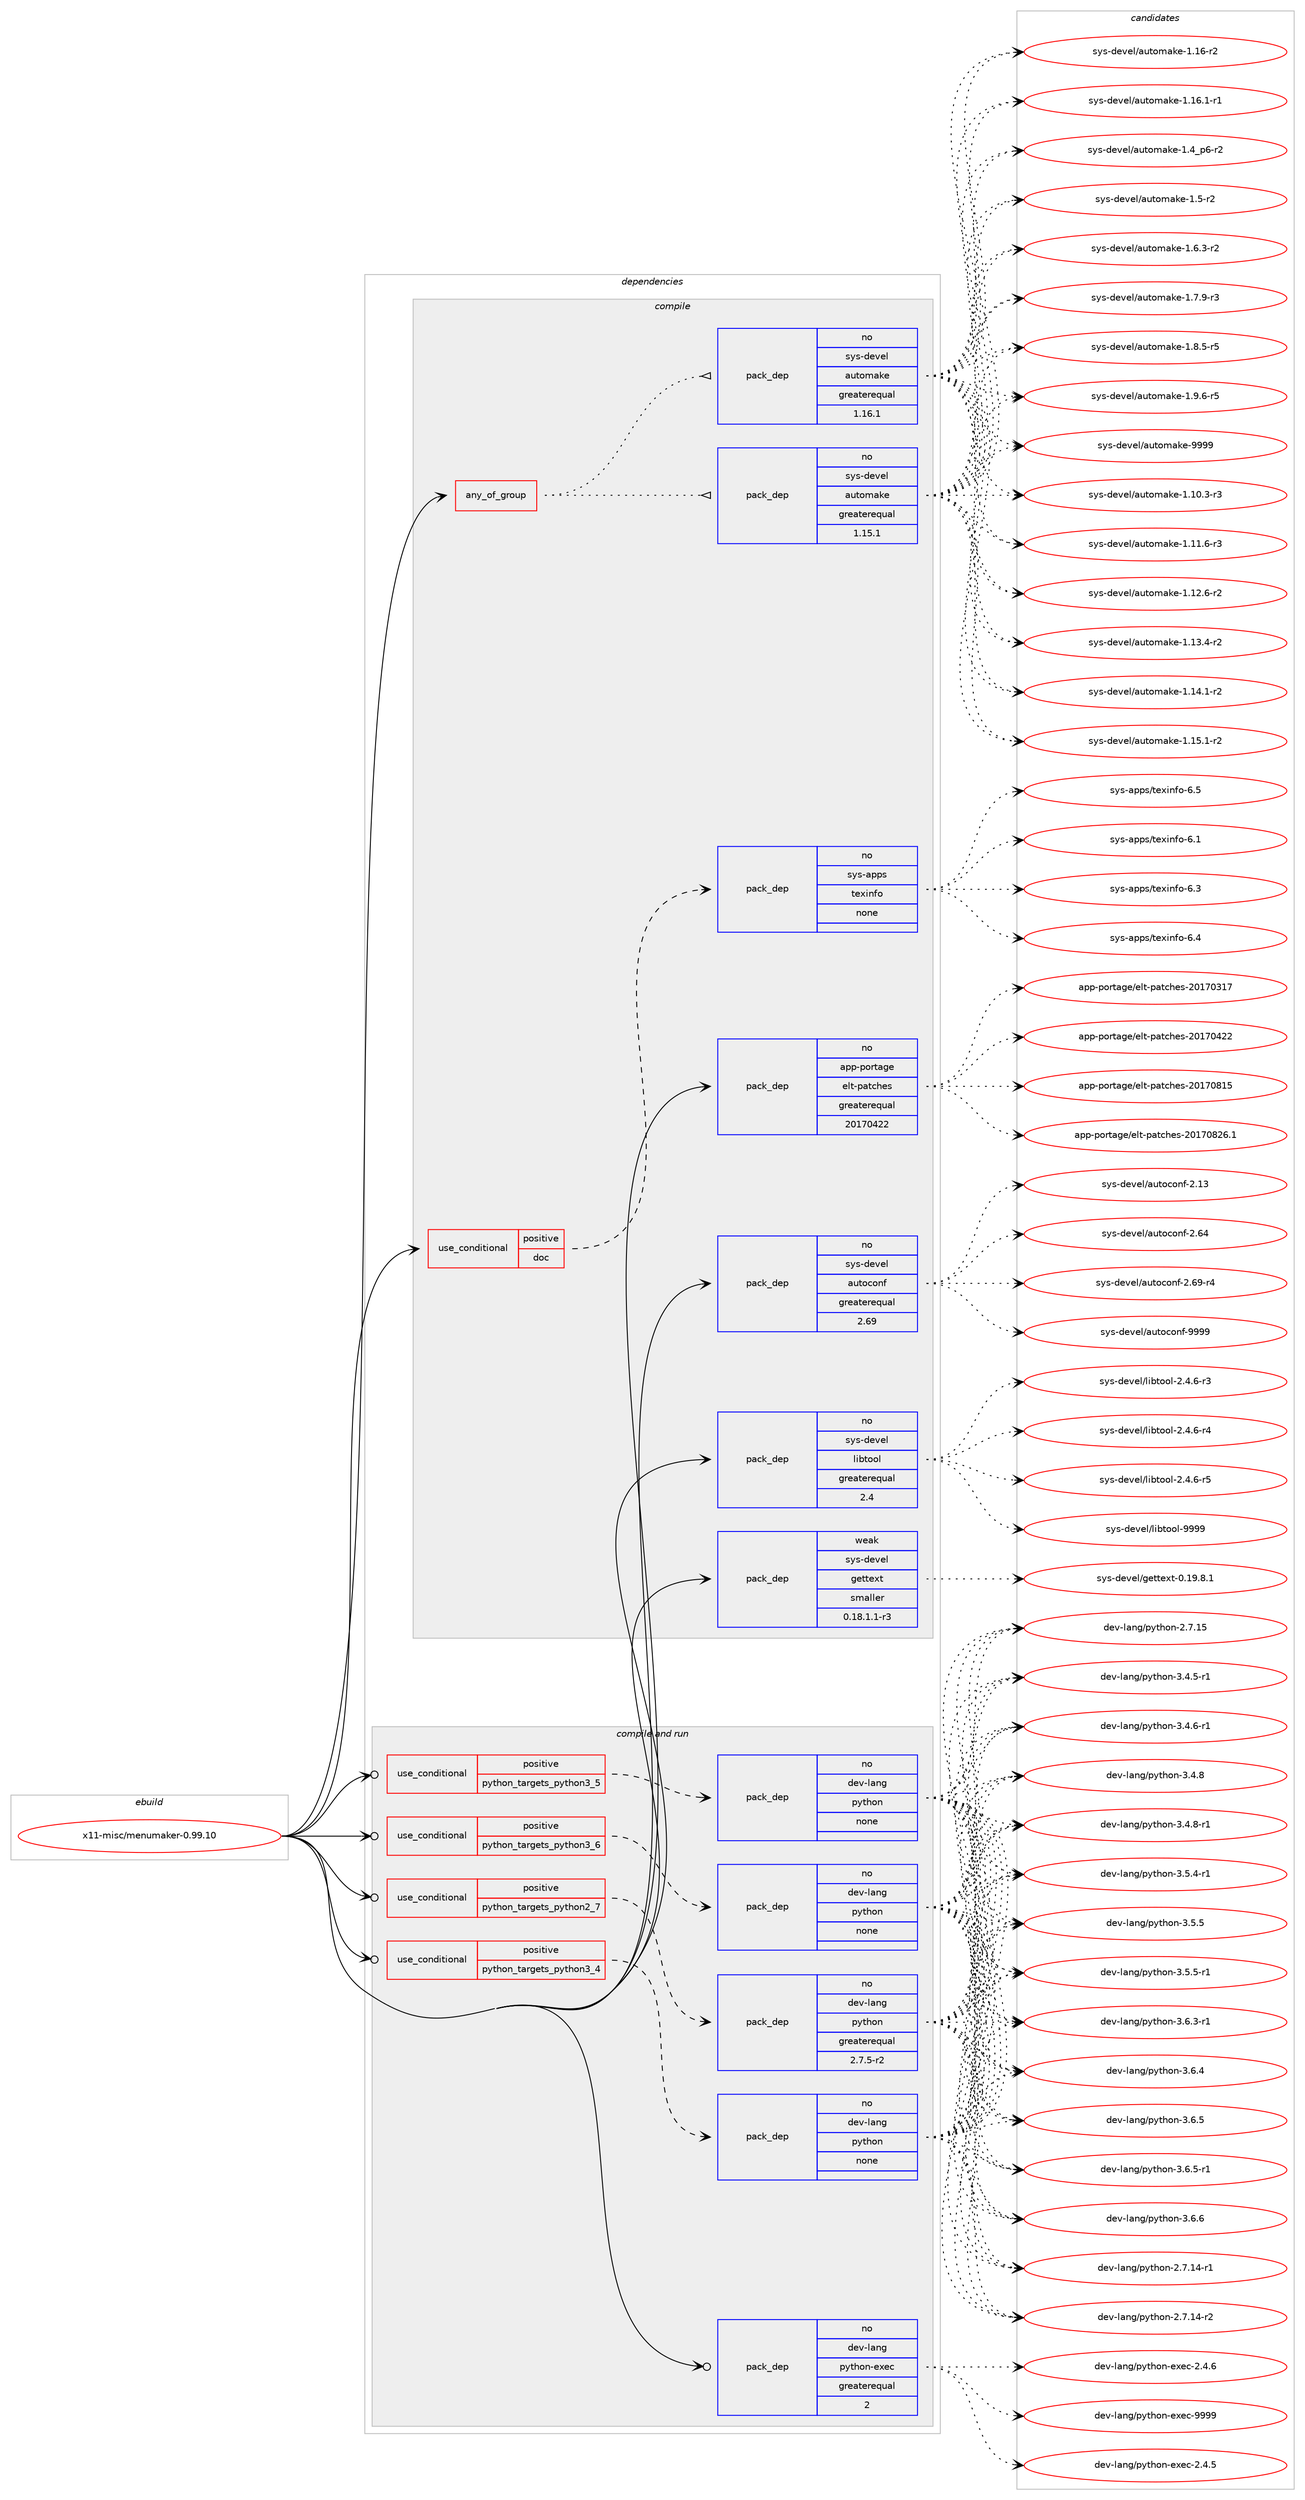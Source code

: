 digraph prolog {

# *************
# Graph options
# *************

newrank=true;
concentrate=true;
compound=true;
graph [rankdir=LR,fontname=Helvetica,fontsize=10,ranksep=1.5];#, ranksep=2.5, nodesep=0.2];
edge  [arrowhead=vee];
node  [fontname=Helvetica,fontsize=10];

# **********
# The ebuild
# **********

subgraph cluster_leftcol {
color=gray;
rank=same;
label=<<i>ebuild</i>>;
id [label="x11-misc/menumaker-0.99.10", color=red, width=4, href="../x11-misc/menumaker-0.99.10.svg"];
}

# ****************
# The dependencies
# ****************

subgraph cluster_midcol {
color=gray;
label=<<i>dependencies</i>>;
subgraph cluster_compile {
fillcolor="#eeeeee";
style=filled;
label=<<i>compile</i>>;
subgraph any145 {
dependency10034 [label=<<TABLE BORDER="0" CELLBORDER="1" CELLSPACING="0" CELLPADDING="4"><TR><TD CELLPADDING="10">any_of_group</TD></TR></TABLE>>, shape=none, color=red];subgraph pack7784 {
dependency10035 [label=<<TABLE BORDER="0" CELLBORDER="1" CELLSPACING="0" CELLPADDING="4" WIDTH="220"><TR><TD ROWSPAN="6" CELLPADDING="30">pack_dep</TD></TR><TR><TD WIDTH="110">no</TD></TR><TR><TD>sys-devel</TD></TR><TR><TD>automake</TD></TR><TR><TD>greaterequal</TD></TR><TR><TD>1.16.1</TD></TR></TABLE>>, shape=none, color=blue];
}
dependency10034:e -> dependency10035:w [weight=20,style="dotted",arrowhead="oinv"];
subgraph pack7785 {
dependency10036 [label=<<TABLE BORDER="0" CELLBORDER="1" CELLSPACING="0" CELLPADDING="4" WIDTH="220"><TR><TD ROWSPAN="6" CELLPADDING="30">pack_dep</TD></TR><TR><TD WIDTH="110">no</TD></TR><TR><TD>sys-devel</TD></TR><TR><TD>automake</TD></TR><TR><TD>greaterequal</TD></TR><TR><TD>1.15.1</TD></TR></TABLE>>, shape=none, color=blue];
}
dependency10034:e -> dependency10036:w [weight=20,style="dotted",arrowhead="oinv"];
}
id:e -> dependency10034:w [weight=20,style="solid",arrowhead="vee"];
subgraph cond2091 {
dependency10037 [label=<<TABLE BORDER="0" CELLBORDER="1" CELLSPACING="0" CELLPADDING="4"><TR><TD ROWSPAN="3" CELLPADDING="10">use_conditional</TD></TR><TR><TD>positive</TD></TR><TR><TD>doc</TD></TR></TABLE>>, shape=none, color=red];
subgraph pack7786 {
dependency10038 [label=<<TABLE BORDER="0" CELLBORDER="1" CELLSPACING="0" CELLPADDING="4" WIDTH="220"><TR><TD ROWSPAN="6" CELLPADDING="30">pack_dep</TD></TR><TR><TD WIDTH="110">no</TD></TR><TR><TD>sys-apps</TD></TR><TR><TD>texinfo</TD></TR><TR><TD>none</TD></TR><TR><TD></TD></TR></TABLE>>, shape=none, color=blue];
}
dependency10037:e -> dependency10038:w [weight=20,style="dashed",arrowhead="vee"];
}
id:e -> dependency10037:w [weight=20,style="solid",arrowhead="vee"];
subgraph pack7787 {
dependency10039 [label=<<TABLE BORDER="0" CELLBORDER="1" CELLSPACING="0" CELLPADDING="4" WIDTH="220"><TR><TD ROWSPAN="6" CELLPADDING="30">pack_dep</TD></TR><TR><TD WIDTH="110">no</TD></TR><TR><TD>app-portage</TD></TR><TR><TD>elt-patches</TD></TR><TR><TD>greaterequal</TD></TR><TR><TD>20170422</TD></TR></TABLE>>, shape=none, color=blue];
}
id:e -> dependency10039:w [weight=20,style="solid",arrowhead="vee"];
subgraph pack7788 {
dependency10040 [label=<<TABLE BORDER="0" CELLBORDER="1" CELLSPACING="0" CELLPADDING="4" WIDTH="220"><TR><TD ROWSPAN="6" CELLPADDING="30">pack_dep</TD></TR><TR><TD WIDTH="110">no</TD></TR><TR><TD>sys-devel</TD></TR><TR><TD>autoconf</TD></TR><TR><TD>greaterequal</TD></TR><TR><TD>2.69</TD></TR></TABLE>>, shape=none, color=blue];
}
id:e -> dependency10040:w [weight=20,style="solid",arrowhead="vee"];
subgraph pack7789 {
dependency10041 [label=<<TABLE BORDER="0" CELLBORDER="1" CELLSPACING="0" CELLPADDING="4" WIDTH="220"><TR><TD ROWSPAN="6" CELLPADDING="30">pack_dep</TD></TR><TR><TD WIDTH="110">no</TD></TR><TR><TD>sys-devel</TD></TR><TR><TD>libtool</TD></TR><TR><TD>greaterequal</TD></TR><TR><TD>2.4</TD></TR></TABLE>>, shape=none, color=blue];
}
id:e -> dependency10041:w [weight=20,style="solid",arrowhead="vee"];
subgraph pack7790 {
dependency10042 [label=<<TABLE BORDER="0" CELLBORDER="1" CELLSPACING="0" CELLPADDING="4" WIDTH="220"><TR><TD ROWSPAN="6" CELLPADDING="30">pack_dep</TD></TR><TR><TD WIDTH="110">weak</TD></TR><TR><TD>sys-devel</TD></TR><TR><TD>gettext</TD></TR><TR><TD>smaller</TD></TR><TR><TD>0.18.1.1-r3</TD></TR></TABLE>>, shape=none, color=blue];
}
id:e -> dependency10042:w [weight=20,style="solid",arrowhead="vee"];
}
subgraph cluster_compileandrun {
fillcolor="#eeeeee";
style=filled;
label=<<i>compile and run</i>>;
subgraph cond2092 {
dependency10043 [label=<<TABLE BORDER="0" CELLBORDER="1" CELLSPACING="0" CELLPADDING="4"><TR><TD ROWSPAN="3" CELLPADDING="10">use_conditional</TD></TR><TR><TD>positive</TD></TR><TR><TD>python_targets_python2_7</TD></TR></TABLE>>, shape=none, color=red];
subgraph pack7791 {
dependency10044 [label=<<TABLE BORDER="0" CELLBORDER="1" CELLSPACING="0" CELLPADDING="4" WIDTH="220"><TR><TD ROWSPAN="6" CELLPADDING="30">pack_dep</TD></TR><TR><TD WIDTH="110">no</TD></TR><TR><TD>dev-lang</TD></TR><TR><TD>python</TD></TR><TR><TD>greaterequal</TD></TR><TR><TD>2.7.5-r2</TD></TR></TABLE>>, shape=none, color=blue];
}
dependency10043:e -> dependency10044:w [weight=20,style="dashed",arrowhead="vee"];
}
id:e -> dependency10043:w [weight=20,style="solid",arrowhead="odotvee"];
subgraph cond2093 {
dependency10045 [label=<<TABLE BORDER="0" CELLBORDER="1" CELLSPACING="0" CELLPADDING="4"><TR><TD ROWSPAN="3" CELLPADDING="10">use_conditional</TD></TR><TR><TD>positive</TD></TR><TR><TD>python_targets_python3_4</TD></TR></TABLE>>, shape=none, color=red];
subgraph pack7792 {
dependency10046 [label=<<TABLE BORDER="0" CELLBORDER="1" CELLSPACING="0" CELLPADDING="4" WIDTH="220"><TR><TD ROWSPAN="6" CELLPADDING="30">pack_dep</TD></TR><TR><TD WIDTH="110">no</TD></TR><TR><TD>dev-lang</TD></TR><TR><TD>python</TD></TR><TR><TD>none</TD></TR><TR><TD></TD></TR></TABLE>>, shape=none, color=blue];
}
dependency10045:e -> dependency10046:w [weight=20,style="dashed",arrowhead="vee"];
}
id:e -> dependency10045:w [weight=20,style="solid",arrowhead="odotvee"];
subgraph cond2094 {
dependency10047 [label=<<TABLE BORDER="0" CELLBORDER="1" CELLSPACING="0" CELLPADDING="4"><TR><TD ROWSPAN="3" CELLPADDING="10">use_conditional</TD></TR><TR><TD>positive</TD></TR><TR><TD>python_targets_python3_5</TD></TR></TABLE>>, shape=none, color=red];
subgraph pack7793 {
dependency10048 [label=<<TABLE BORDER="0" CELLBORDER="1" CELLSPACING="0" CELLPADDING="4" WIDTH="220"><TR><TD ROWSPAN="6" CELLPADDING="30">pack_dep</TD></TR><TR><TD WIDTH="110">no</TD></TR><TR><TD>dev-lang</TD></TR><TR><TD>python</TD></TR><TR><TD>none</TD></TR><TR><TD></TD></TR></TABLE>>, shape=none, color=blue];
}
dependency10047:e -> dependency10048:w [weight=20,style="dashed",arrowhead="vee"];
}
id:e -> dependency10047:w [weight=20,style="solid",arrowhead="odotvee"];
subgraph cond2095 {
dependency10049 [label=<<TABLE BORDER="0" CELLBORDER="1" CELLSPACING="0" CELLPADDING="4"><TR><TD ROWSPAN="3" CELLPADDING="10">use_conditional</TD></TR><TR><TD>positive</TD></TR><TR><TD>python_targets_python3_6</TD></TR></TABLE>>, shape=none, color=red];
subgraph pack7794 {
dependency10050 [label=<<TABLE BORDER="0" CELLBORDER="1" CELLSPACING="0" CELLPADDING="4" WIDTH="220"><TR><TD ROWSPAN="6" CELLPADDING="30">pack_dep</TD></TR><TR><TD WIDTH="110">no</TD></TR><TR><TD>dev-lang</TD></TR><TR><TD>python</TD></TR><TR><TD>none</TD></TR><TR><TD></TD></TR></TABLE>>, shape=none, color=blue];
}
dependency10049:e -> dependency10050:w [weight=20,style="dashed",arrowhead="vee"];
}
id:e -> dependency10049:w [weight=20,style="solid",arrowhead="odotvee"];
subgraph pack7795 {
dependency10051 [label=<<TABLE BORDER="0" CELLBORDER="1" CELLSPACING="0" CELLPADDING="4" WIDTH="220"><TR><TD ROWSPAN="6" CELLPADDING="30">pack_dep</TD></TR><TR><TD WIDTH="110">no</TD></TR><TR><TD>dev-lang</TD></TR><TR><TD>python-exec</TD></TR><TR><TD>greaterequal</TD></TR><TR><TD>2</TD></TR></TABLE>>, shape=none, color=blue];
}
id:e -> dependency10051:w [weight=20,style="solid",arrowhead="odotvee"];
}
subgraph cluster_run {
fillcolor="#eeeeee";
style=filled;
label=<<i>run</i>>;
}
}

# **************
# The candidates
# **************

subgraph cluster_choices {
rank=same;
color=gray;
label=<<i>candidates</i>>;

subgraph choice7784 {
color=black;
nodesep=1;
choice11512111545100101118101108479711711611110997107101454946494846514511451 [label="sys-devel/automake-1.10.3-r3", color=red, width=4,href="../sys-devel/automake-1.10.3-r3.svg"];
choice11512111545100101118101108479711711611110997107101454946494946544511451 [label="sys-devel/automake-1.11.6-r3", color=red, width=4,href="../sys-devel/automake-1.11.6-r3.svg"];
choice11512111545100101118101108479711711611110997107101454946495046544511450 [label="sys-devel/automake-1.12.6-r2", color=red, width=4,href="../sys-devel/automake-1.12.6-r2.svg"];
choice11512111545100101118101108479711711611110997107101454946495146524511450 [label="sys-devel/automake-1.13.4-r2", color=red, width=4,href="../sys-devel/automake-1.13.4-r2.svg"];
choice11512111545100101118101108479711711611110997107101454946495246494511450 [label="sys-devel/automake-1.14.1-r2", color=red, width=4,href="../sys-devel/automake-1.14.1-r2.svg"];
choice11512111545100101118101108479711711611110997107101454946495346494511450 [label="sys-devel/automake-1.15.1-r2", color=red, width=4,href="../sys-devel/automake-1.15.1-r2.svg"];
choice1151211154510010111810110847971171161111099710710145494649544511450 [label="sys-devel/automake-1.16-r2", color=red, width=4,href="../sys-devel/automake-1.16-r2.svg"];
choice11512111545100101118101108479711711611110997107101454946495446494511449 [label="sys-devel/automake-1.16.1-r1", color=red, width=4,href="../sys-devel/automake-1.16.1-r1.svg"];
choice115121115451001011181011084797117116111109971071014549465295112544511450 [label="sys-devel/automake-1.4_p6-r2", color=red, width=4,href="../sys-devel/automake-1.4_p6-r2.svg"];
choice11512111545100101118101108479711711611110997107101454946534511450 [label="sys-devel/automake-1.5-r2", color=red, width=4,href="../sys-devel/automake-1.5-r2.svg"];
choice115121115451001011181011084797117116111109971071014549465446514511450 [label="sys-devel/automake-1.6.3-r2", color=red, width=4,href="../sys-devel/automake-1.6.3-r2.svg"];
choice115121115451001011181011084797117116111109971071014549465546574511451 [label="sys-devel/automake-1.7.9-r3", color=red, width=4,href="../sys-devel/automake-1.7.9-r3.svg"];
choice115121115451001011181011084797117116111109971071014549465646534511453 [label="sys-devel/automake-1.8.5-r5", color=red, width=4,href="../sys-devel/automake-1.8.5-r5.svg"];
choice115121115451001011181011084797117116111109971071014549465746544511453 [label="sys-devel/automake-1.9.6-r5", color=red, width=4,href="../sys-devel/automake-1.9.6-r5.svg"];
choice115121115451001011181011084797117116111109971071014557575757 [label="sys-devel/automake-9999", color=red, width=4,href="../sys-devel/automake-9999.svg"];
dependency10035:e -> choice11512111545100101118101108479711711611110997107101454946494846514511451:w [style=dotted,weight="100"];
dependency10035:e -> choice11512111545100101118101108479711711611110997107101454946494946544511451:w [style=dotted,weight="100"];
dependency10035:e -> choice11512111545100101118101108479711711611110997107101454946495046544511450:w [style=dotted,weight="100"];
dependency10035:e -> choice11512111545100101118101108479711711611110997107101454946495146524511450:w [style=dotted,weight="100"];
dependency10035:e -> choice11512111545100101118101108479711711611110997107101454946495246494511450:w [style=dotted,weight="100"];
dependency10035:e -> choice11512111545100101118101108479711711611110997107101454946495346494511450:w [style=dotted,weight="100"];
dependency10035:e -> choice1151211154510010111810110847971171161111099710710145494649544511450:w [style=dotted,weight="100"];
dependency10035:e -> choice11512111545100101118101108479711711611110997107101454946495446494511449:w [style=dotted,weight="100"];
dependency10035:e -> choice115121115451001011181011084797117116111109971071014549465295112544511450:w [style=dotted,weight="100"];
dependency10035:e -> choice11512111545100101118101108479711711611110997107101454946534511450:w [style=dotted,weight="100"];
dependency10035:e -> choice115121115451001011181011084797117116111109971071014549465446514511450:w [style=dotted,weight="100"];
dependency10035:e -> choice115121115451001011181011084797117116111109971071014549465546574511451:w [style=dotted,weight="100"];
dependency10035:e -> choice115121115451001011181011084797117116111109971071014549465646534511453:w [style=dotted,weight="100"];
dependency10035:e -> choice115121115451001011181011084797117116111109971071014549465746544511453:w [style=dotted,weight="100"];
dependency10035:e -> choice115121115451001011181011084797117116111109971071014557575757:w [style=dotted,weight="100"];
}
subgraph choice7785 {
color=black;
nodesep=1;
choice11512111545100101118101108479711711611110997107101454946494846514511451 [label="sys-devel/automake-1.10.3-r3", color=red, width=4,href="../sys-devel/automake-1.10.3-r3.svg"];
choice11512111545100101118101108479711711611110997107101454946494946544511451 [label="sys-devel/automake-1.11.6-r3", color=red, width=4,href="../sys-devel/automake-1.11.6-r3.svg"];
choice11512111545100101118101108479711711611110997107101454946495046544511450 [label="sys-devel/automake-1.12.6-r2", color=red, width=4,href="../sys-devel/automake-1.12.6-r2.svg"];
choice11512111545100101118101108479711711611110997107101454946495146524511450 [label="sys-devel/automake-1.13.4-r2", color=red, width=4,href="../sys-devel/automake-1.13.4-r2.svg"];
choice11512111545100101118101108479711711611110997107101454946495246494511450 [label="sys-devel/automake-1.14.1-r2", color=red, width=4,href="../sys-devel/automake-1.14.1-r2.svg"];
choice11512111545100101118101108479711711611110997107101454946495346494511450 [label="sys-devel/automake-1.15.1-r2", color=red, width=4,href="../sys-devel/automake-1.15.1-r2.svg"];
choice1151211154510010111810110847971171161111099710710145494649544511450 [label="sys-devel/automake-1.16-r2", color=red, width=4,href="../sys-devel/automake-1.16-r2.svg"];
choice11512111545100101118101108479711711611110997107101454946495446494511449 [label="sys-devel/automake-1.16.1-r1", color=red, width=4,href="../sys-devel/automake-1.16.1-r1.svg"];
choice115121115451001011181011084797117116111109971071014549465295112544511450 [label="sys-devel/automake-1.4_p6-r2", color=red, width=4,href="../sys-devel/automake-1.4_p6-r2.svg"];
choice11512111545100101118101108479711711611110997107101454946534511450 [label="sys-devel/automake-1.5-r2", color=red, width=4,href="../sys-devel/automake-1.5-r2.svg"];
choice115121115451001011181011084797117116111109971071014549465446514511450 [label="sys-devel/automake-1.6.3-r2", color=red, width=4,href="../sys-devel/automake-1.6.3-r2.svg"];
choice115121115451001011181011084797117116111109971071014549465546574511451 [label="sys-devel/automake-1.7.9-r3", color=red, width=4,href="../sys-devel/automake-1.7.9-r3.svg"];
choice115121115451001011181011084797117116111109971071014549465646534511453 [label="sys-devel/automake-1.8.5-r5", color=red, width=4,href="../sys-devel/automake-1.8.5-r5.svg"];
choice115121115451001011181011084797117116111109971071014549465746544511453 [label="sys-devel/automake-1.9.6-r5", color=red, width=4,href="../sys-devel/automake-1.9.6-r5.svg"];
choice115121115451001011181011084797117116111109971071014557575757 [label="sys-devel/automake-9999", color=red, width=4,href="../sys-devel/automake-9999.svg"];
dependency10036:e -> choice11512111545100101118101108479711711611110997107101454946494846514511451:w [style=dotted,weight="100"];
dependency10036:e -> choice11512111545100101118101108479711711611110997107101454946494946544511451:w [style=dotted,weight="100"];
dependency10036:e -> choice11512111545100101118101108479711711611110997107101454946495046544511450:w [style=dotted,weight="100"];
dependency10036:e -> choice11512111545100101118101108479711711611110997107101454946495146524511450:w [style=dotted,weight="100"];
dependency10036:e -> choice11512111545100101118101108479711711611110997107101454946495246494511450:w [style=dotted,weight="100"];
dependency10036:e -> choice11512111545100101118101108479711711611110997107101454946495346494511450:w [style=dotted,weight="100"];
dependency10036:e -> choice1151211154510010111810110847971171161111099710710145494649544511450:w [style=dotted,weight="100"];
dependency10036:e -> choice11512111545100101118101108479711711611110997107101454946495446494511449:w [style=dotted,weight="100"];
dependency10036:e -> choice115121115451001011181011084797117116111109971071014549465295112544511450:w [style=dotted,weight="100"];
dependency10036:e -> choice11512111545100101118101108479711711611110997107101454946534511450:w [style=dotted,weight="100"];
dependency10036:e -> choice115121115451001011181011084797117116111109971071014549465446514511450:w [style=dotted,weight="100"];
dependency10036:e -> choice115121115451001011181011084797117116111109971071014549465546574511451:w [style=dotted,weight="100"];
dependency10036:e -> choice115121115451001011181011084797117116111109971071014549465646534511453:w [style=dotted,weight="100"];
dependency10036:e -> choice115121115451001011181011084797117116111109971071014549465746544511453:w [style=dotted,weight="100"];
dependency10036:e -> choice115121115451001011181011084797117116111109971071014557575757:w [style=dotted,weight="100"];
}
subgraph choice7786 {
color=black;
nodesep=1;
choice11512111545971121121154711610112010511010211145544649 [label="sys-apps/texinfo-6.1", color=red, width=4,href="../sys-apps/texinfo-6.1.svg"];
choice11512111545971121121154711610112010511010211145544651 [label="sys-apps/texinfo-6.3", color=red, width=4,href="../sys-apps/texinfo-6.3.svg"];
choice11512111545971121121154711610112010511010211145544652 [label="sys-apps/texinfo-6.4", color=red, width=4,href="../sys-apps/texinfo-6.4.svg"];
choice11512111545971121121154711610112010511010211145544653 [label="sys-apps/texinfo-6.5", color=red, width=4,href="../sys-apps/texinfo-6.5.svg"];
dependency10038:e -> choice11512111545971121121154711610112010511010211145544649:w [style=dotted,weight="100"];
dependency10038:e -> choice11512111545971121121154711610112010511010211145544651:w [style=dotted,weight="100"];
dependency10038:e -> choice11512111545971121121154711610112010511010211145544652:w [style=dotted,weight="100"];
dependency10038:e -> choice11512111545971121121154711610112010511010211145544653:w [style=dotted,weight="100"];
}
subgraph choice7787 {
color=black;
nodesep=1;
choice97112112451121111141169710310147101108116451129711699104101115455048495548514955 [label="app-portage/elt-patches-20170317", color=red, width=4,href="../app-portage/elt-patches-20170317.svg"];
choice97112112451121111141169710310147101108116451129711699104101115455048495548525050 [label="app-portage/elt-patches-20170422", color=red, width=4,href="../app-portage/elt-patches-20170422.svg"];
choice97112112451121111141169710310147101108116451129711699104101115455048495548564953 [label="app-portage/elt-patches-20170815", color=red, width=4,href="../app-portage/elt-patches-20170815.svg"];
choice971121124511211111411697103101471011081164511297116991041011154550484955485650544649 [label="app-portage/elt-patches-20170826.1", color=red, width=4,href="../app-portage/elt-patches-20170826.1.svg"];
dependency10039:e -> choice97112112451121111141169710310147101108116451129711699104101115455048495548514955:w [style=dotted,weight="100"];
dependency10039:e -> choice97112112451121111141169710310147101108116451129711699104101115455048495548525050:w [style=dotted,weight="100"];
dependency10039:e -> choice97112112451121111141169710310147101108116451129711699104101115455048495548564953:w [style=dotted,weight="100"];
dependency10039:e -> choice971121124511211111411697103101471011081164511297116991041011154550484955485650544649:w [style=dotted,weight="100"];
}
subgraph choice7788 {
color=black;
nodesep=1;
choice115121115451001011181011084797117116111991111101024550464951 [label="sys-devel/autoconf-2.13", color=red, width=4,href="../sys-devel/autoconf-2.13.svg"];
choice115121115451001011181011084797117116111991111101024550465452 [label="sys-devel/autoconf-2.64", color=red, width=4,href="../sys-devel/autoconf-2.64.svg"];
choice1151211154510010111810110847971171161119911111010245504654574511452 [label="sys-devel/autoconf-2.69-r4", color=red, width=4,href="../sys-devel/autoconf-2.69-r4.svg"];
choice115121115451001011181011084797117116111991111101024557575757 [label="sys-devel/autoconf-9999", color=red, width=4,href="../sys-devel/autoconf-9999.svg"];
dependency10040:e -> choice115121115451001011181011084797117116111991111101024550464951:w [style=dotted,weight="100"];
dependency10040:e -> choice115121115451001011181011084797117116111991111101024550465452:w [style=dotted,weight="100"];
dependency10040:e -> choice1151211154510010111810110847971171161119911111010245504654574511452:w [style=dotted,weight="100"];
dependency10040:e -> choice115121115451001011181011084797117116111991111101024557575757:w [style=dotted,weight="100"];
}
subgraph choice7789 {
color=black;
nodesep=1;
choice1151211154510010111810110847108105981161111111084550465246544511451 [label="sys-devel/libtool-2.4.6-r3", color=red, width=4,href="../sys-devel/libtool-2.4.6-r3.svg"];
choice1151211154510010111810110847108105981161111111084550465246544511452 [label="sys-devel/libtool-2.4.6-r4", color=red, width=4,href="../sys-devel/libtool-2.4.6-r4.svg"];
choice1151211154510010111810110847108105981161111111084550465246544511453 [label="sys-devel/libtool-2.4.6-r5", color=red, width=4,href="../sys-devel/libtool-2.4.6-r5.svg"];
choice1151211154510010111810110847108105981161111111084557575757 [label="sys-devel/libtool-9999", color=red, width=4,href="../sys-devel/libtool-9999.svg"];
dependency10041:e -> choice1151211154510010111810110847108105981161111111084550465246544511451:w [style=dotted,weight="100"];
dependency10041:e -> choice1151211154510010111810110847108105981161111111084550465246544511452:w [style=dotted,weight="100"];
dependency10041:e -> choice1151211154510010111810110847108105981161111111084550465246544511453:w [style=dotted,weight="100"];
dependency10041:e -> choice1151211154510010111810110847108105981161111111084557575757:w [style=dotted,weight="100"];
}
subgraph choice7790 {
color=black;
nodesep=1;
choice1151211154510010111810110847103101116116101120116454846495746564649 [label="sys-devel/gettext-0.19.8.1", color=red, width=4,href="../sys-devel/gettext-0.19.8.1.svg"];
dependency10042:e -> choice1151211154510010111810110847103101116116101120116454846495746564649:w [style=dotted,weight="100"];
}
subgraph choice7791 {
color=black;
nodesep=1;
choice100101118451089711010347112121116104111110455046554649524511449 [label="dev-lang/python-2.7.14-r1", color=red, width=4,href="../dev-lang/python-2.7.14-r1.svg"];
choice100101118451089711010347112121116104111110455046554649524511450 [label="dev-lang/python-2.7.14-r2", color=red, width=4,href="../dev-lang/python-2.7.14-r2.svg"];
choice10010111845108971101034711212111610411111045504655464953 [label="dev-lang/python-2.7.15", color=red, width=4,href="../dev-lang/python-2.7.15.svg"];
choice1001011184510897110103471121211161041111104551465246534511449 [label="dev-lang/python-3.4.5-r1", color=red, width=4,href="../dev-lang/python-3.4.5-r1.svg"];
choice1001011184510897110103471121211161041111104551465246544511449 [label="dev-lang/python-3.4.6-r1", color=red, width=4,href="../dev-lang/python-3.4.6-r1.svg"];
choice100101118451089711010347112121116104111110455146524656 [label="dev-lang/python-3.4.8", color=red, width=4,href="../dev-lang/python-3.4.8.svg"];
choice1001011184510897110103471121211161041111104551465246564511449 [label="dev-lang/python-3.4.8-r1", color=red, width=4,href="../dev-lang/python-3.4.8-r1.svg"];
choice1001011184510897110103471121211161041111104551465346524511449 [label="dev-lang/python-3.5.4-r1", color=red, width=4,href="../dev-lang/python-3.5.4-r1.svg"];
choice100101118451089711010347112121116104111110455146534653 [label="dev-lang/python-3.5.5", color=red, width=4,href="../dev-lang/python-3.5.5.svg"];
choice1001011184510897110103471121211161041111104551465346534511449 [label="dev-lang/python-3.5.5-r1", color=red, width=4,href="../dev-lang/python-3.5.5-r1.svg"];
choice1001011184510897110103471121211161041111104551465446514511449 [label="dev-lang/python-3.6.3-r1", color=red, width=4,href="../dev-lang/python-3.6.3-r1.svg"];
choice100101118451089711010347112121116104111110455146544652 [label="dev-lang/python-3.6.4", color=red, width=4,href="../dev-lang/python-3.6.4.svg"];
choice100101118451089711010347112121116104111110455146544653 [label="dev-lang/python-3.6.5", color=red, width=4,href="../dev-lang/python-3.6.5.svg"];
choice1001011184510897110103471121211161041111104551465446534511449 [label="dev-lang/python-3.6.5-r1", color=red, width=4,href="../dev-lang/python-3.6.5-r1.svg"];
choice100101118451089711010347112121116104111110455146544654 [label="dev-lang/python-3.6.6", color=red, width=4,href="../dev-lang/python-3.6.6.svg"];
dependency10044:e -> choice100101118451089711010347112121116104111110455046554649524511449:w [style=dotted,weight="100"];
dependency10044:e -> choice100101118451089711010347112121116104111110455046554649524511450:w [style=dotted,weight="100"];
dependency10044:e -> choice10010111845108971101034711212111610411111045504655464953:w [style=dotted,weight="100"];
dependency10044:e -> choice1001011184510897110103471121211161041111104551465246534511449:w [style=dotted,weight="100"];
dependency10044:e -> choice1001011184510897110103471121211161041111104551465246544511449:w [style=dotted,weight="100"];
dependency10044:e -> choice100101118451089711010347112121116104111110455146524656:w [style=dotted,weight="100"];
dependency10044:e -> choice1001011184510897110103471121211161041111104551465246564511449:w [style=dotted,weight="100"];
dependency10044:e -> choice1001011184510897110103471121211161041111104551465346524511449:w [style=dotted,weight="100"];
dependency10044:e -> choice100101118451089711010347112121116104111110455146534653:w [style=dotted,weight="100"];
dependency10044:e -> choice1001011184510897110103471121211161041111104551465346534511449:w [style=dotted,weight="100"];
dependency10044:e -> choice1001011184510897110103471121211161041111104551465446514511449:w [style=dotted,weight="100"];
dependency10044:e -> choice100101118451089711010347112121116104111110455146544652:w [style=dotted,weight="100"];
dependency10044:e -> choice100101118451089711010347112121116104111110455146544653:w [style=dotted,weight="100"];
dependency10044:e -> choice1001011184510897110103471121211161041111104551465446534511449:w [style=dotted,weight="100"];
dependency10044:e -> choice100101118451089711010347112121116104111110455146544654:w [style=dotted,weight="100"];
}
subgraph choice7792 {
color=black;
nodesep=1;
choice100101118451089711010347112121116104111110455046554649524511449 [label="dev-lang/python-2.7.14-r1", color=red, width=4,href="../dev-lang/python-2.7.14-r1.svg"];
choice100101118451089711010347112121116104111110455046554649524511450 [label="dev-lang/python-2.7.14-r2", color=red, width=4,href="../dev-lang/python-2.7.14-r2.svg"];
choice10010111845108971101034711212111610411111045504655464953 [label="dev-lang/python-2.7.15", color=red, width=4,href="../dev-lang/python-2.7.15.svg"];
choice1001011184510897110103471121211161041111104551465246534511449 [label="dev-lang/python-3.4.5-r1", color=red, width=4,href="../dev-lang/python-3.4.5-r1.svg"];
choice1001011184510897110103471121211161041111104551465246544511449 [label="dev-lang/python-3.4.6-r1", color=red, width=4,href="../dev-lang/python-3.4.6-r1.svg"];
choice100101118451089711010347112121116104111110455146524656 [label="dev-lang/python-3.4.8", color=red, width=4,href="../dev-lang/python-3.4.8.svg"];
choice1001011184510897110103471121211161041111104551465246564511449 [label="dev-lang/python-3.4.8-r1", color=red, width=4,href="../dev-lang/python-3.4.8-r1.svg"];
choice1001011184510897110103471121211161041111104551465346524511449 [label="dev-lang/python-3.5.4-r1", color=red, width=4,href="../dev-lang/python-3.5.4-r1.svg"];
choice100101118451089711010347112121116104111110455146534653 [label="dev-lang/python-3.5.5", color=red, width=4,href="../dev-lang/python-3.5.5.svg"];
choice1001011184510897110103471121211161041111104551465346534511449 [label="dev-lang/python-3.5.5-r1", color=red, width=4,href="../dev-lang/python-3.5.5-r1.svg"];
choice1001011184510897110103471121211161041111104551465446514511449 [label="dev-lang/python-3.6.3-r1", color=red, width=4,href="../dev-lang/python-3.6.3-r1.svg"];
choice100101118451089711010347112121116104111110455146544652 [label="dev-lang/python-3.6.4", color=red, width=4,href="../dev-lang/python-3.6.4.svg"];
choice100101118451089711010347112121116104111110455146544653 [label="dev-lang/python-3.6.5", color=red, width=4,href="../dev-lang/python-3.6.5.svg"];
choice1001011184510897110103471121211161041111104551465446534511449 [label="dev-lang/python-3.6.5-r1", color=red, width=4,href="../dev-lang/python-3.6.5-r1.svg"];
choice100101118451089711010347112121116104111110455146544654 [label="dev-lang/python-3.6.6", color=red, width=4,href="../dev-lang/python-3.6.6.svg"];
dependency10046:e -> choice100101118451089711010347112121116104111110455046554649524511449:w [style=dotted,weight="100"];
dependency10046:e -> choice100101118451089711010347112121116104111110455046554649524511450:w [style=dotted,weight="100"];
dependency10046:e -> choice10010111845108971101034711212111610411111045504655464953:w [style=dotted,weight="100"];
dependency10046:e -> choice1001011184510897110103471121211161041111104551465246534511449:w [style=dotted,weight="100"];
dependency10046:e -> choice1001011184510897110103471121211161041111104551465246544511449:w [style=dotted,weight="100"];
dependency10046:e -> choice100101118451089711010347112121116104111110455146524656:w [style=dotted,weight="100"];
dependency10046:e -> choice1001011184510897110103471121211161041111104551465246564511449:w [style=dotted,weight="100"];
dependency10046:e -> choice1001011184510897110103471121211161041111104551465346524511449:w [style=dotted,weight="100"];
dependency10046:e -> choice100101118451089711010347112121116104111110455146534653:w [style=dotted,weight="100"];
dependency10046:e -> choice1001011184510897110103471121211161041111104551465346534511449:w [style=dotted,weight="100"];
dependency10046:e -> choice1001011184510897110103471121211161041111104551465446514511449:w [style=dotted,weight="100"];
dependency10046:e -> choice100101118451089711010347112121116104111110455146544652:w [style=dotted,weight="100"];
dependency10046:e -> choice100101118451089711010347112121116104111110455146544653:w [style=dotted,weight="100"];
dependency10046:e -> choice1001011184510897110103471121211161041111104551465446534511449:w [style=dotted,weight="100"];
dependency10046:e -> choice100101118451089711010347112121116104111110455146544654:w [style=dotted,weight="100"];
}
subgraph choice7793 {
color=black;
nodesep=1;
choice100101118451089711010347112121116104111110455046554649524511449 [label="dev-lang/python-2.7.14-r1", color=red, width=4,href="../dev-lang/python-2.7.14-r1.svg"];
choice100101118451089711010347112121116104111110455046554649524511450 [label="dev-lang/python-2.7.14-r2", color=red, width=4,href="../dev-lang/python-2.7.14-r2.svg"];
choice10010111845108971101034711212111610411111045504655464953 [label="dev-lang/python-2.7.15", color=red, width=4,href="../dev-lang/python-2.7.15.svg"];
choice1001011184510897110103471121211161041111104551465246534511449 [label="dev-lang/python-3.4.5-r1", color=red, width=4,href="../dev-lang/python-3.4.5-r1.svg"];
choice1001011184510897110103471121211161041111104551465246544511449 [label="dev-lang/python-3.4.6-r1", color=red, width=4,href="../dev-lang/python-3.4.6-r1.svg"];
choice100101118451089711010347112121116104111110455146524656 [label="dev-lang/python-3.4.8", color=red, width=4,href="../dev-lang/python-3.4.8.svg"];
choice1001011184510897110103471121211161041111104551465246564511449 [label="dev-lang/python-3.4.8-r1", color=red, width=4,href="../dev-lang/python-3.4.8-r1.svg"];
choice1001011184510897110103471121211161041111104551465346524511449 [label="dev-lang/python-3.5.4-r1", color=red, width=4,href="../dev-lang/python-3.5.4-r1.svg"];
choice100101118451089711010347112121116104111110455146534653 [label="dev-lang/python-3.5.5", color=red, width=4,href="../dev-lang/python-3.5.5.svg"];
choice1001011184510897110103471121211161041111104551465346534511449 [label="dev-lang/python-3.5.5-r1", color=red, width=4,href="../dev-lang/python-3.5.5-r1.svg"];
choice1001011184510897110103471121211161041111104551465446514511449 [label="dev-lang/python-3.6.3-r1", color=red, width=4,href="../dev-lang/python-3.6.3-r1.svg"];
choice100101118451089711010347112121116104111110455146544652 [label="dev-lang/python-3.6.4", color=red, width=4,href="../dev-lang/python-3.6.4.svg"];
choice100101118451089711010347112121116104111110455146544653 [label="dev-lang/python-3.6.5", color=red, width=4,href="../dev-lang/python-3.6.5.svg"];
choice1001011184510897110103471121211161041111104551465446534511449 [label="dev-lang/python-3.6.5-r1", color=red, width=4,href="../dev-lang/python-3.6.5-r1.svg"];
choice100101118451089711010347112121116104111110455146544654 [label="dev-lang/python-3.6.6", color=red, width=4,href="../dev-lang/python-3.6.6.svg"];
dependency10048:e -> choice100101118451089711010347112121116104111110455046554649524511449:w [style=dotted,weight="100"];
dependency10048:e -> choice100101118451089711010347112121116104111110455046554649524511450:w [style=dotted,weight="100"];
dependency10048:e -> choice10010111845108971101034711212111610411111045504655464953:w [style=dotted,weight="100"];
dependency10048:e -> choice1001011184510897110103471121211161041111104551465246534511449:w [style=dotted,weight="100"];
dependency10048:e -> choice1001011184510897110103471121211161041111104551465246544511449:w [style=dotted,weight="100"];
dependency10048:e -> choice100101118451089711010347112121116104111110455146524656:w [style=dotted,weight="100"];
dependency10048:e -> choice1001011184510897110103471121211161041111104551465246564511449:w [style=dotted,weight="100"];
dependency10048:e -> choice1001011184510897110103471121211161041111104551465346524511449:w [style=dotted,weight="100"];
dependency10048:e -> choice100101118451089711010347112121116104111110455146534653:w [style=dotted,weight="100"];
dependency10048:e -> choice1001011184510897110103471121211161041111104551465346534511449:w [style=dotted,weight="100"];
dependency10048:e -> choice1001011184510897110103471121211161041111104551465446514511449:w [style=dotted,weight="100"];
dependency10048:e -> choice100101118451089711010347112121116104111110455146544652:w [style=dotted,weight="100"];
dependency10048:e -> choice100101118451089711010347112121116104111110455146544653:w [style=dotted,weight="100"];
dependency10048:e -> choice1001011184510897110103471121211161041111104551465446534511449:w [style=dotted,weight="100"];
dependency10048:e -> choice100101118451089711010347112121116104111110455146544654:w [style=dotted,weight="100"];
}
subgraph choice7794 {
color=black;
nodesep=1;
choice100101118451089711010347112121116104111110455046554649524511449 [label="dev-lang/python-2.7.14-r1", color=red, width=4,href="../dev-lang/python-2.7.14-r1.svg"];
choice100101118451089711010347112121116104111110455046554649524511450 [label="dev-lang/python-2.7.14-r2", color=red, width=4,href="../dev-lang/python-2.7.14-r2.svg"];
choice10010111845108971101034711212111610411111045504655464953 [label="dev-lang/python-2.7.15", color=red, width=4,href="../dev-lang/python-2.7.15.svg"];
choice1001011184510897110103471121211161041111104551465246534511449 [label="dev-lang/python-3.4.5-r1", color=red, width=4,href="../dev-lang/python-3.4.5-r1.svg"];
choice1001011184510897110103471121211161041111104551465246544511449 [label="dev-lang/python-3.4.6-r1", color=red, width=4,href="../dev-lang/python-3.4.6-r1.svg"];
choice100101118451089711010347112121116104111110455146524656 [label="dev-lang/python-3.4.8", color=red, width=4,href="../dev-lang/python-3.4.8.svg"];
choice1001011184510897110103471121211161041111104551465246564511449 [label="dev-lang/python-3.4.8-r1", color=red, width=4,href="../dev-lang/python-3.4.8-r1.svg"];
choice1001011184510897110103471121211161041111104551465346524511449 [label="dev-lang/python-3.5.4-r1", color=red, width=4,href="../dev-lang/python-3.5.4-r1.svg"];
choice100101118451089711010347112121116104111110455146534653 [label="dev-lang/python-3.5.5", color=red, width=4,href="../dev-lang/python-3.5.5.svg"];
choice1001011184510897110103471121211161041111104551465346534511449 [label="dev-lang/python-3.5.5-r1", color=red, width=4,href="../dev-lang/python-3.5.5-r1.svg"];
choice1001011184510897110103471121211161041111104551465446514511449 [label="dev-lang/python-3.6.3-r1", color=red, width=4,href="../dev-lang/python-3.6.3-r1.svg"];
choice100101118451089711010347112121116104111110455146544652 [label="dev-lang/python-3.6.4", color=red, width=4,href="../dev-lang/python-3.6.4.svg"];
choice100101118451089711010347112121116104111110455146544653 [label="dev-lang/python-3.6.5", color=red, width=4,href="../dev-lang/python-3.6.5.svg"];
choice1001011184510897110103471121211161041111104551465446534511449 [label="dev-lang/python-3.6.5-r1", color=red, width=4,href="../dev-lang/python-3.6.5-r1.svg"];
choice100101118451089711010347112121116104111110455146544654 [label="dev-lang/python-3.6.6", color=red, width=4,href="../dev-lang/python-3.6.6.svg"];
dependency10050:e -> choice100101118451089711010347112121116104111110455046554649524511449:w [style=dotted,weight="100"];
dependency10050:e -> choice100101118451089711010347112121116104111110455046554649524511450:w [style=dotted,weight="100"];
dependency10050:e -> choice10010111845108971101034711212111610411111045504655464953:w [style=dotted,weight="100"];
dependency10050:e -> choice1001011184510897110103471121211161041111104551465246534511449:w [style=dotted,weight="100"];
dependency10050:e -> choice1001011184510897110103471121211161041111104551465246544511449:w [style=dotted,weight="100"];
dependency10050:e -> choice100101118451089711010347112121116104111110455146524656:w [style=dotted,weight="100"];
dependency10050:e -> choice1001011184510897110103471121211161041111104551465246564511449:w [style=dotted,weight="100"];
dependency10050:e -> choice1001011184510897110103471121211161041111104551465346524511449:w [style=dotted,weight="100"];
dependency10050:e -> choice100101118451089711010347112121116104111110455146534653:w [style=dotted,weight="100"];
dependency10050:e -> choice1001011184510897110103471121211161041111104551465346534511449:w [style=dotted,weight="100"];
dependency10050:e -> choice1001011184510897110103471121211161041111104551465446514511449:w [style=dotted,weight="100"];
dependency10050:e -> choice100101118451089711010347112121116104111110455146544652:w [style=dotted,weight="100"];
dependency10050:e -> choice100101118451089711010347112121116104111110455146544653:w [style=dotted,weight="100"];
dependency10050:e -> choice1001011184510897110103471121211161041111104551465446534511449:w [style=dotted,weight="100"];
dependency10050:e -> choice100101118451089711010347112121116104111110455146544654:w [style=dotted,weight="100"];
}
subgraph choice7795 {
color=black;
nodesep=1;
choice1001011184510897110103471121211161041111104510112010199455046524653 [label="dev-lang/python-exec-2.4.5", color=red, width=4,href="../dev-lang/python-exec-2.4.5.svg"];
choice1001011184510897110103471121211161041111104510112010199455046524654 [label="dev-lang/python-exec-2.4.6", color=red, width=4,href="../dev-lang/python-exec-2.4.6.svg"];
choice10010111845108971101034711212111610411111045101120101994557575757 [label="dev-lang/python-exec-9999", color=red, width=4,href="../dev-lang/python-exec-9999.svg"];
dependency10051:e -> choice1001011184510897110103471121211161041111104510112010199455046524653:w [style=dotted,weight="100"];
dependency10051:e -> choice1001011184510897110103471121211161041111104510112010199455046524654:w [style=dotted,weight="100"];
dependency10051:e -> choice10010111845108971101034711212111610411111045101120101994557575757:w [style=dotted,weight="100"];
}
}

}
